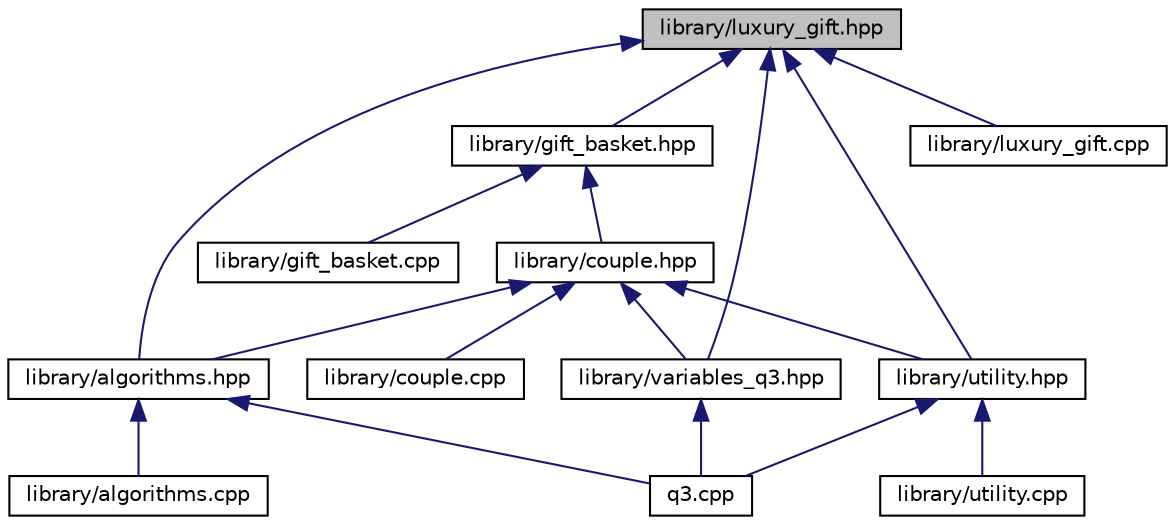 digraph "library/luxury_gift.hpp"
{
  edge [fontname="Helvetica",fontsize="10",labelfontname="Helvetica",labelfontsize="10"];
  node [fontname="Helvetica",fontsize="10",shape=record];
  Node3 [label="library/luxury_gift.hpp",height=0.2,width=0.4,color="black", fillcolor="grey75", style="filled", fontcolor="black"];
  Node3 -> Node4 [dir="back",color="midnightblue",fontsize="10",style="solid",fontname="Helvetica"];
  Node4 [label="library/gift_basket.hpp",height=0.2,width=0.4,color="black", fillcolor="white", style="filled",URL="$gift__basket_8hpp.html"];
  Node4 -> Node5 [dir="back",color="midnightblue",fontsize="10",style="solid",fontname="Helvetica"];
  Node5 [label="library/couple.hpp",height=0.2,width=0.4,color="black", fillcolor="white", style="filled",URL="$couple_8hpp.html"];
  Node5 -> Node6 [dir="back",color="midnightblue",fontsize="10",style="solid",fontname="Helvetica"];
  Node6 [label="library/algorithms.hpp",height=0.2,width=0.4,color="black", fillcolor="white", style="filled",URL="$algorithms_8hpp.html"];
  Node6 -> Node7 [dir="back",color="midnightblue",fontsize="10",style="solid",fontname="Helvetica"];
  Node7 [label="library/algorithms.cpp",height=0.2,width=0.4,color="black", fillcolor="white", style="filled",URL="$algorithms_8cpp.html"];
  Node6 -> Node8 [dir="back",color="midnightblue",fontsize="10",style="solid",fontname="Helvetica"];
  Node8 [label="q3.cpp",height=0.2,width=0.4,color="black", fillcolor="white", style="filled",URL="$q3_8cpp.html"];
  Node5 -> Node9 [dir="back",color="midnightblue",fontsize="10",style="solid",fontname="Helvetica"];
  Node9 [label="library/couple.cpp",height=0.2,width=0.4,color="black", fillcolor="white", style="filled",URL="$couple_8cpp.html"];
  Node5 -> Node10 [dir="back",color="midnightblue",fontsize="10",style="solid",fontname="Helvetica"];
  Node10 [label="library/utility.hpp",height=0.2,width=0.4,color="black", fillcolor="white", style="filled",URL="$utility_8hpp.html"];
  Node10 -> Node11 [dir="back",color="midnightblue",fontsize="10",style="solid",fontname="Helvetica"];
  Node11 [label="library/utility.cpp",height=0.2,width=0.4,color="black", fillcolor="white", style="filled",URL="$utility_8cpp.html"];
  Node10 -> Node8 [dir="back",color="midnightblue",fontsize="10",style="solid",fontname="Helvetica"];
  Node5 -> Node12 [dir="back",color="midnightblue",fontsize="10",style="solid",fontname="Helvetica"];
  Node12 [label="library/variables_q3.hpp",height=0.2,width=0.4,color="black", fillcolor="white", style="filled",URL="$variables__q3_8hpp.html"];
  Node12 -> Node8 [dir="back",color="midnightblue",fontsize="10",style="solid",fontname="Helvetica"];
  Node4 -> Node13 [dir="back",color="midnightblue",fontsize="10",style="solid",fontname="Helvetica"];
  Node13 [label="library/gift_basket.cpp",height=0.2,width=0.4,color="black", fillcolor="white", style="filled",URL="$gift__basket_8cpp.html"];
  Node3 -> Node6 [dir="back",color="midnightblue",fontsize="10",style="solid",fontname="Helvetica"];
  Node3 -> Node14 [dir="back",color="midnightblue",fontsize="10",style="solid",fontname="Helvetica"];
  Node14 [label="library/luxury_gift.cpp",height=0.2,width=0.4,color="black", fillcolor="white", style="filled",URL="$luxury__gift_8cpp.html"];
  Node3 -> Node10 [dir="back",color="midnightblue",fontsize="10",style="solid",fontname="Helvetica"];
  Node3 -> Node12 [dir="back",color="midnightblue",fontsize="10",style="solid",fontname="Helvetica"];
}
